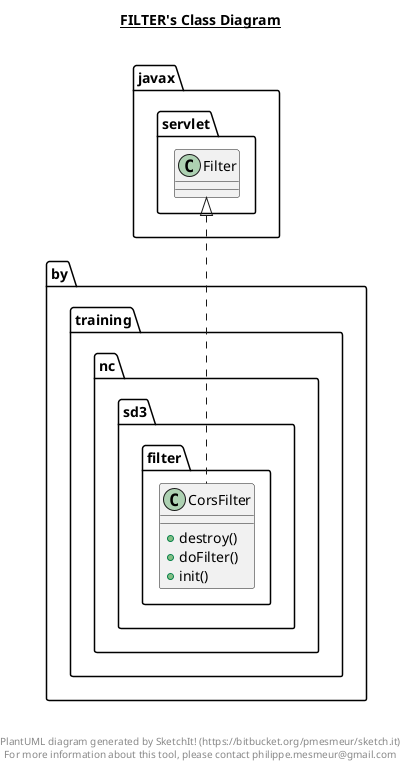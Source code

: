 @startuml

title __FILTER's Class Diagram__\n

  namespace by.training.nc.sd3 {
    namespace filter {
      class by.training.nc.sd3.filter.CorsFilter {
          + destroy()
          + doFilter()
          + init()
      }
    }
  }
  

  by.training.nc.sd3.filter.CorsFilter .up.|> javax.servlet.Filter


right footer


PlantUML diagram generated by SketchIt! (https://bitbucket.org/pmesmeur/sketch.it)
For more information about this tool, please contact philippe.mesmeur@gmail.com
endfooter

@enduml
